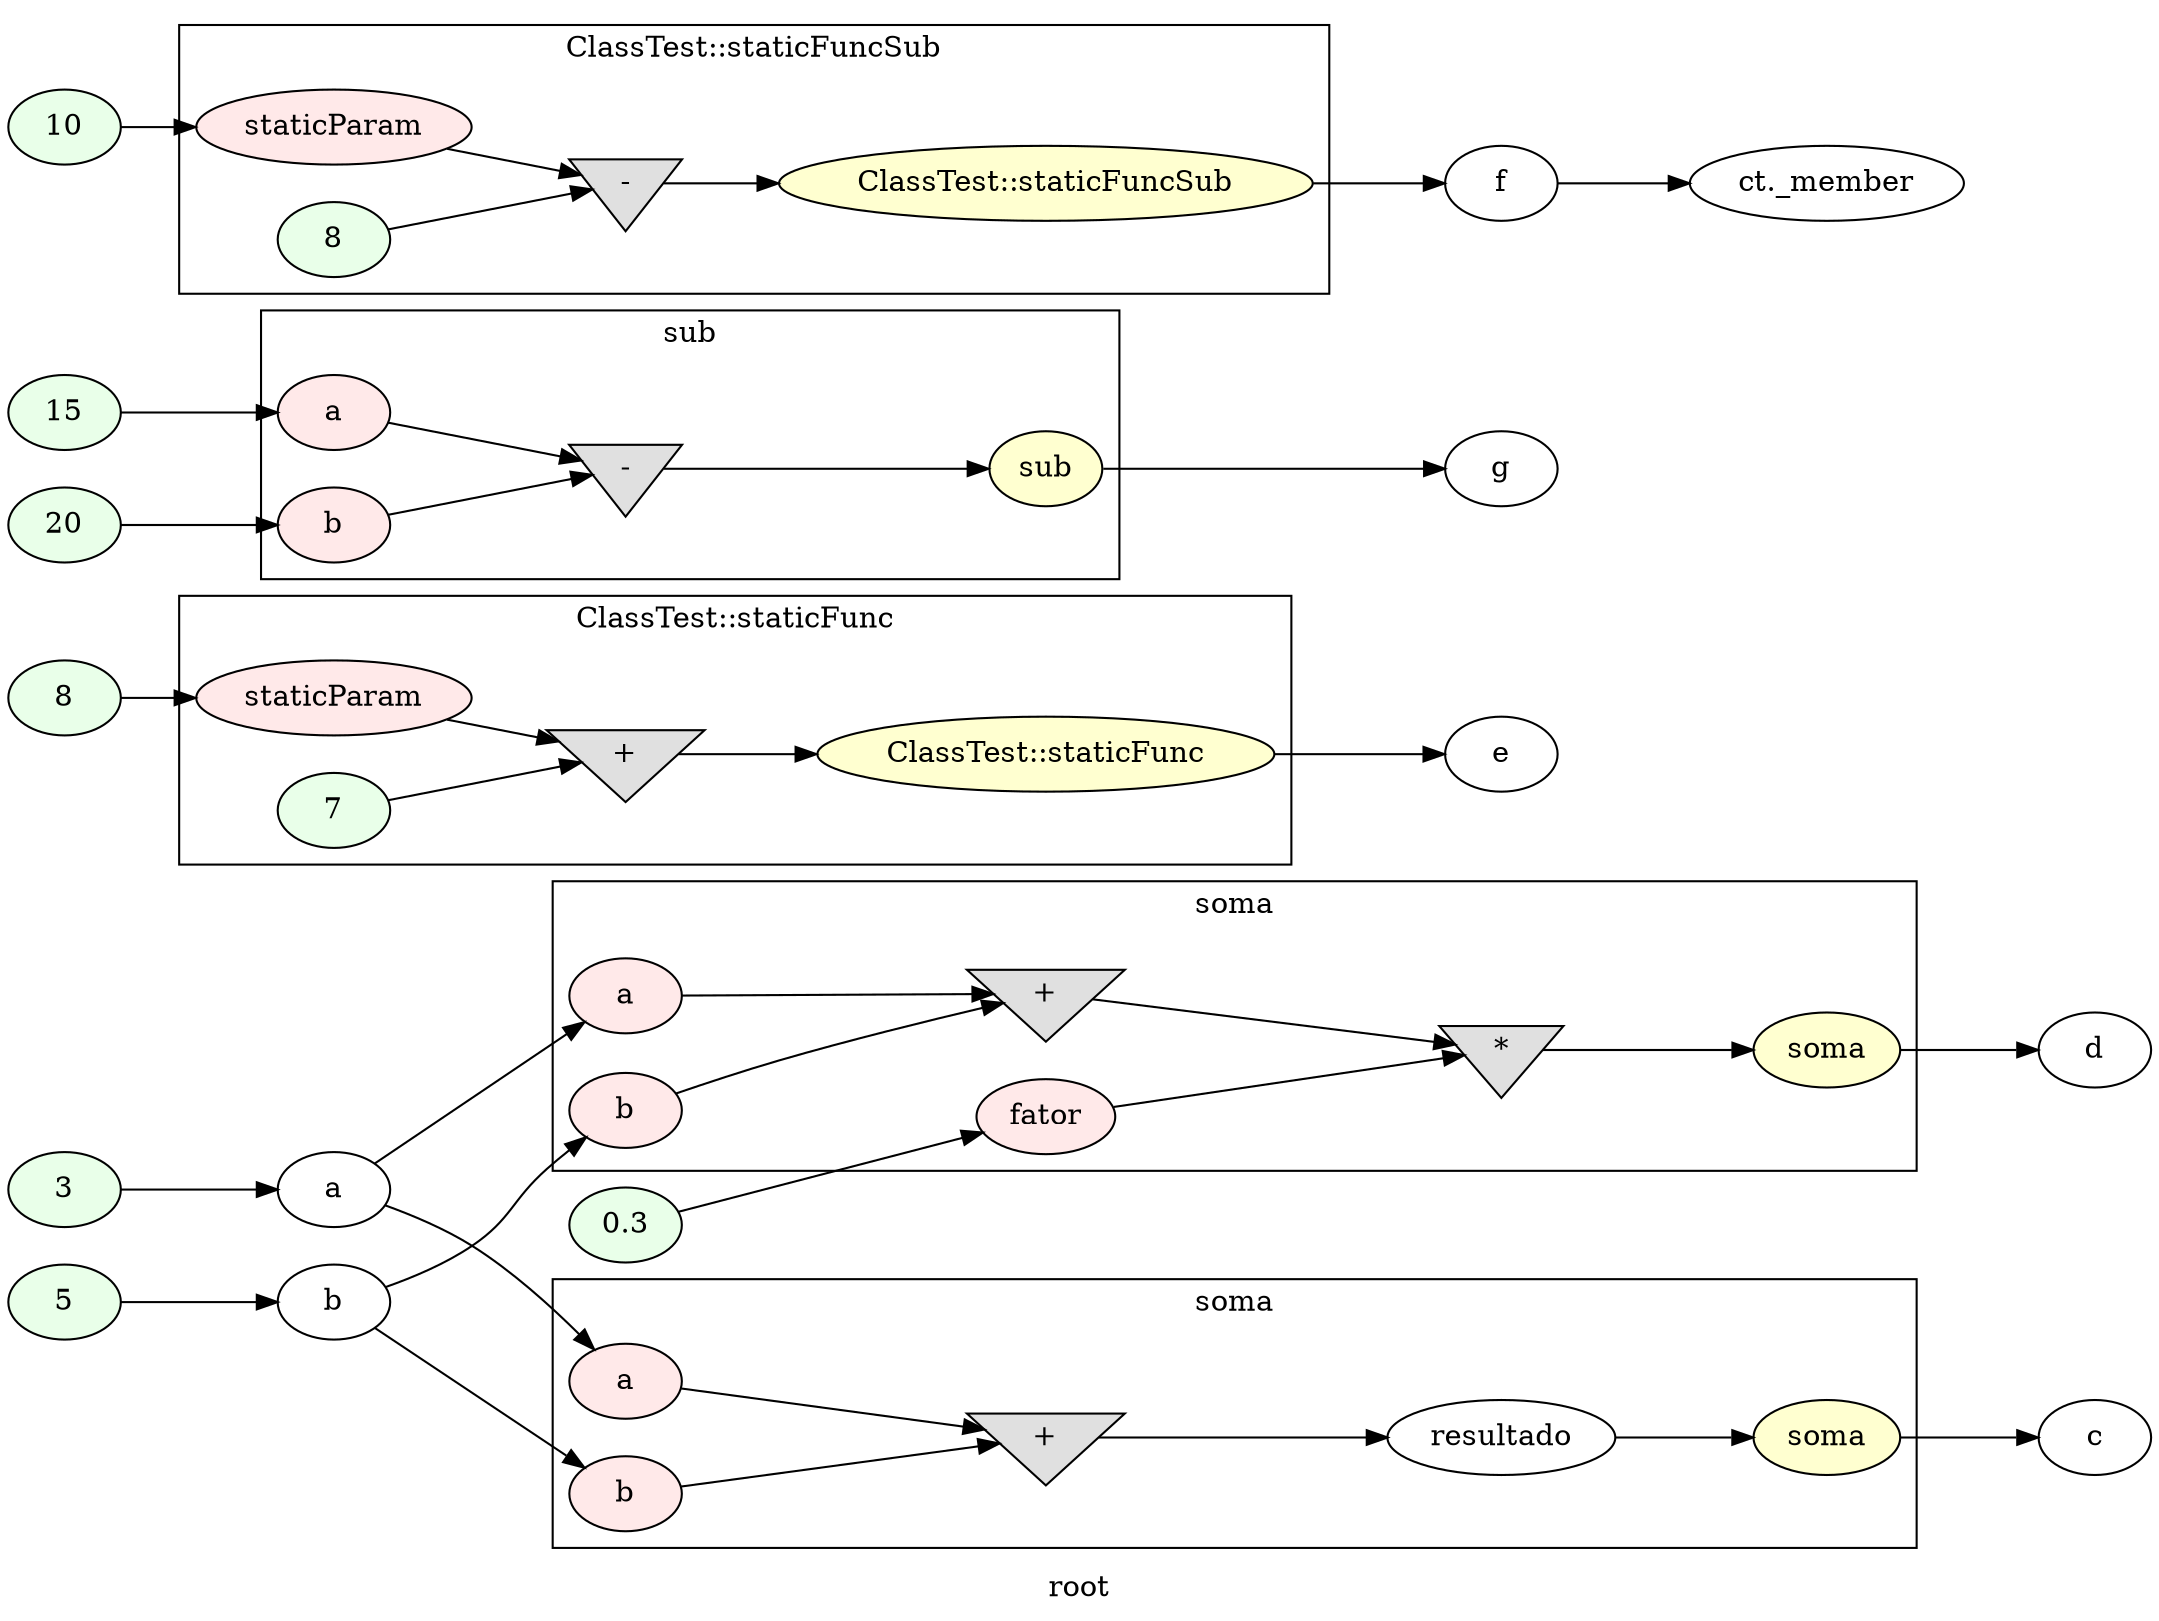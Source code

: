 digraph G
{
rankdir=LR;
label = "root";
	node_000026 [ label = "3", style=filled, fillcolor="#E9FFE9", startingline=9 ]
	node_000027 [ label = "a", startingline=9 ]
	node_000028 [ label = "5", style=filled, fillcolor="#E9FFE9", startingline=10 ]
	node_000029 [ label = "b", startingline=10 ]
	node_000035 [ label = "c", startingline=11 ]
	node_000036 [ label = "0.3", style=filled, fillcolor="#E9FFE9", startingline=13 ]
	node_000043 [ label = "d", startingline=13 ]
	node_000044 [ label = "8", style=filled, fillcolor="#E9FFE9", startingline=15 ]
	node_000050 [ label = "e", startingline=15 ]
	node_000051 [ label = "15", style=filled, fillcolor="#E9FFE9", startingline=17 ]
	node_000052 [ label = "20", style=filled, fillcolor="#E9FFE9", startingline=17 ]
	node_000057 [ label = "g", startingline=17 ]
	node_000058 [ label = "10", style=filled, fillcolor="#E9FFE9", startingline=19 ]
	node_000064 [ label = "f", startingline=19 ]
	node_000066 [ label = "ct._member", startingline=22 ]
subgraph cluster_1 {
label = "soma";
parent = "G";
startingline = 11;
	node_000030 [ label = "a", style=filled, fillcolor="#FFE9E9", startingline=4 ]
	node_000031 [ label = "b", style=filled, fillcolor="#FFE9E9", startingline=4 ]
	node_000032 [ label = "+", shape=invtriangle, style=filled, fillcolor="#E0E0E0", startingline=7 ]
	node_000033 [ label = "resultado", startingline=7 ]
	node_000034 [ label = "soma", style=filled, fillcolor="#FFFFD0", startingline=8 ]
}
subgraph cluster_2 {
label = "soma";
parent = "G";
startingline = 13;
	node_000037 [ label = "a", style=filled, fillcolor="#FFE9E9", startingline=4 ]
	node_000038 [ label = "b", style=filled, fillcolor="#FFE9E9", startingline=4 ]
	node_000039 [ label = "fator", style=filled, fillcolor="#FFE9E9", startingline=4 ]
	node_000040 [ label = "+", shape=invtriangle, style=filled, fillcolor="#E0E0E0", startingline=6 ]
	node_000041 [ label = "*", shape=invtriangle, style=filled, fillcolor="#E0E0E0", startingline=6 ]
	node_000042 [ label = "soma", style=filled, fillcolor="#FFFFD0", startingline=6 ]
}
subgraph cluster_3 {
label = "ClassTest::staticFunc";
parent = "G";
startingline = 15;
	node_000046 [ label = "staticParam", style=filled, fillcolor="#FFE9E9", startingline=4 ]
	node_000047 [ label = "7", style=filled, fillcolor="#E9FFE9", startingline=6 ]
	node_000048 [ label = "+", shape=invtriangle, style=filled, fillcolor="#E0E0E0", startingline=6 ]
	node_000049 [ label = "ClassTest::staticFunc", style=filled, fillcolor="#FFFFD0", startingline=6 ]
}
subgraph cluster_4 {
label = "sub";
parent = "G";
startingline = 17;
	node_000053 [ label = "a", style=filled, fillcolor="#FFE9E9", startingline=4 ]
	node_000054 [ label = "b", style=filled, fillcolor="#FFE9E9", startingline=4 ]
	node_000055 [ label = "-", shape=invtriangle, style=filled, fillcolor="#E0E0E0", startingline=6 ]
	node_000056 [ label = "sub", style=filled, fillcolor="#FFFFD0", startingline=6 ]
}
subgraph cluster_5 {
label = "ClassTest::staticFuncSub";
parent = "G";
startingline = 19;
	node_000060 [ label = "staticParam", style=filled, fillcolor="#FFE9E9", startingline=8 ]
	node_000061 [ label = "8", style=filled, fillcolor="#E9FFE9", startingline=10 ]
	node_000062 [ label = "-", shape=invtriangle, style=filled, fillcolor="#E0E0E0", startingline=10 ]
	node_000063 [ label = "ClassTest::staticFuncSub", style=filled, fillcolor="#FFFFD0", startingline=10 ]
}
	node_000026 -> node_000027
	node_000027 -> node_000030
	node_000027 -> node_000037
	node_000028 -> node_000029
	node_000029 -> node_000031
	node_000029 -> node_000038
	node_000036 -> node_000039
	node_000044 -> node_000046
	node_000051 -> node_000053
	node_000052 -> node_000054
	node_000058 -> node_000060
	node_000064 -> node_000066
	node_000030 -> node_000032
	node_000031 -> node_000032
	node_000032 -> node_000033
	node_000033 -> node_000034
	node_000034 -> node_000035
	node_000037 -> node_000040
	node_000038 -> node_000040
	node_000039 -> node_000041
	node_000040 -> node_000041
	node_000041 -> node_000042
	node_000042 -> node_000043
	node_000046 -> node_000048
	node_000047 -> node_000048
	node_000048 -> node_000049
	node_000049 -> node_000050
	node_000053 -> node_000055
	node_000054 -> node_000055
	node_000055 -> node_000056
	node_000056 -> node_000057
	node_000060 -> node_000062
	node_000061 -> node_000062
	node_000062 -> node_000063
	node_000063 -> node_000064
}
